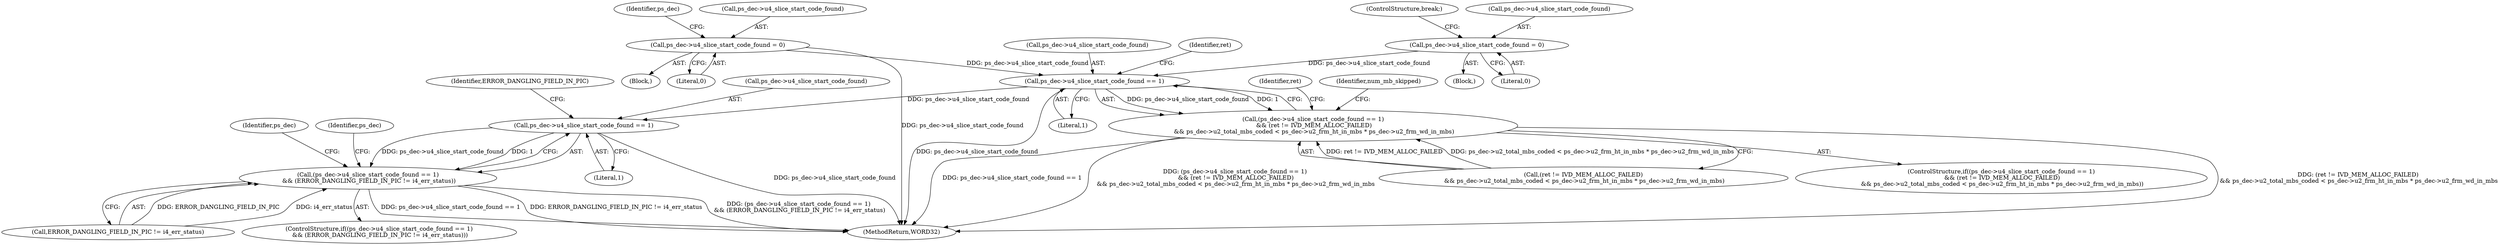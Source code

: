 digraph "0_Android_7554755536019e439433c515eeb44e701fb3bfb2@pointer" {
"1001466" [label="(Call,ps_dec->u4_slice_start_code_found == 1)"];
"1001332" [label="(Call,ps_dec->u4_slice_start_code_found = 0)"];
"1000524" [label="(Call,ps_dec->u4_slice_start_code_found = 0)"];
"1001465" [label="(Call,(ps_dec->u4_slice_start_code_found == 1)\n && (ret != IVD_MEM_ALLOC_FAILED)\n && ps_dec->u2_total_mbs_coded < ps_dec->u2_frm_ht_in_mbs * ps_dec->u2_frm_wd_in_mbs)"];
"1001808" [label="(Call,ps_dec->u4_slice_start_code_found == 1)"];
"1001807" [label="(Call,(ps_dec->u4_slice_start_code_found == 1)\n && (ERROR_DANGLING_FIELD_IN_PIC != i4_err_status))"];
"1001809" [label="(Call,ps_dec->u4_slice_start_code_found)"];
"1001813" [label="(Call,ERROR_DANGLING_FIELD_IN_PIC != i4_err_status)"];
"1001467" [label="(Call,ps_dec->u4_slice_start_code_found)"];
"1001471" [label="(Call,(ret != IVD_MEM_ALLOC_FAILED)\n && ps_dec->u2_total_mbs_coded < ps_dec->u2_frm_ht_in_mbs * ps_dec->u2_frm_wd_in_mbs)"];
"1001807" [label="(Call,(ps_dec->u4_slice_start_code_found == 1)\n && (ERROR_DANGLING_FIELD_IN_PIC != i4_err_status))"];
"1000524" [label="(Call,ps_dec->u4_slice_start_code_found = 0)"];
"1001470" [label="(Literal,1)"];
"1001332" [label="(Call,ps_dec->u4_slice_start_code_found = 0)"];
"1001473" [label="(Identifier,ret)"];
"1001337" [label="(ControlStructure,break;)"];
"1001465" [label="(Call,(ps_dec->u4_slice_start_code_found == 1)\n && (ret != IVD_MEM_ALLOC_FAILED)\n && ps_dec->u2_total_mbs_coded < ps_dec->u2_frm_ht_in_mbs * ps_dec->u2_frm_wd_in_mbs)"];
"1002142" [label="(MethodReturn,WORD32)"];
"1000151" [label="(Block,)"];
"1000528" [label="(Literal,0)"];
"1001466" [label="(Call,ps_dec->u4_slice_start_code_found == 1)"];
"1001806" [label="(ControlStructure,if((ps_dec->u4_slice_start_code_found == 1)\n && (ERROR_DANGLING_FIELD_IN_PIC != i4_err_status)))"];
"1001553" [label="(Identifier,ret)"];
"1001812" [label="(Literal,1)"];
"1001976" [label="(Identifier,ps_dec)"];
"1001820" [label="(Identifier,ps_dec)"];
"1001464" [label="(ControlStructure,if((ps_dec->u4_slice_start_code_found == 1)\n && (ret != IVD_MEM_ALLOC_FAILED)\n && ps_dec->u2_total_mbs_coded < ps_dec->u2_frm_ht_in_mbs * ps_dec->u2_frm_wd_in_mbs))"];
"1001808" [label="(Call,ps_dec->u4_slice_start_code_found == 1)"];
"1001336" [label="(Literal,0)"];
"1001814" [label="(Identifier,ERROR_DANGLING_FIELD_IN_PIC)"];
"1000533" [label="(Identifier,ps_dec)"];
"1000525" [label="(Call,ps_dec->u4_slice_start_code_found)"];
"1001492" [label="(Identifier,num_mb_skipped)"];
"1001333" [label="(Call,ps_dec->u4_slice_start_code_found)"];
"1001331" [label="(Block,)"];
"1001466" -> "1001465"  [label="AST: "];
"1001466" -> "1001470"  [label="CFG: "];
"1001467" -> "1001466"  [label="AST: "];
"1001470" -> "1001466"  [label="AST: "];
"1001473" -> "1001466"  [label="CFG: "];
"1001465" -> "1001466"  [label="CFG: "];
"1001466" -> "1002142"  [label="DDG: ps_dec->u4_slice_start_code_found"];
"1001466" -> "1001465"  [label="DDG: ps_dec->u4_slice_start_code_found"];
"1001466" -> "1001465"  [label="DDG: 1"];
"1001332" -> "1001466"  [label="DDG: ps_dec->u4_slice_start_code_found"];
"1000524" -> "1001466"  [label="DDG: ps_dec->u4_slice_start_code_found"];
"1001466" -> "1001808"  [label="DDG: ps_dec->u4_slice_start_code_found"];
"1001332" -> "1001331"  [label="AST: "];
"1001332" -> "1001336"  [label="CFG: "];
"1001333" -> "1001332"  [label="AST: "];
"1001336" -> "1001332"  [label="AST: "];
"1001337" -> "1001332"  [label="CFG: "];
"1000524" -> "1000151"  [label="AST: "];
"1000524" -> "1000528"  [label="CFG: "];
"1000525" -> "1000524"  [label="AST: "];
"1000528" -> "1000524"  [label="AST: "];
"1000533" -> "1000524"  [label="CFG: "];
"1000524" -> "1002142"  [label="DDG: ps_dec->u4_slice_start_code_found"];
"1001465" -> "1001464"  [label="AST: "];
"1001465" -> "1001471"  [label="CFG: "];
"1001471" -> "1001465"  [label="AST: "];
"1001492" -> "1001465"  [label="CFG: "];
"1001553" -> "1001465"  [label="CFG: "];
"1001465" -> "1002142"  [label="DDG: ps_dec->u4_slice_start_code_found == 1"];
"1001465" -> "1002142"  [label="DDG: (ps_dec->u4_slice_start_code_found == 1)\n && (ret != IVD_MEM_ALLOC_FAILED)\n && ps_dec->u2_total_mbs_coded < ps_dec->u2_frm_ht_in_mbs * ps_dec->u2_frm_wd_in_mbs"];
"1001465" -> "1002142"  [label="DDG: (ret != IVD_MEM_ALLOC_FAILED)\n && ps_dec->u2_total_mbs_coded < ps_dec->u2_frm_ht_in_mbs * ps_dec->u2_frm_wd_in_mbs"];
"1001471" -> "1001465"  [label="DDG: ret != IVD_MEM_ALLOC_FAILED"];
"1001471" -> "1001465"  [label="DDG: ps_dec->u2_total_mbs_coded < ps_dec->u2_frm_ht_in_mbs * ps_dec->u2_frm_wd_in_mbs"];
"1001808" -> "1001807"  [label="AST: "];
"1001808" -> "1001812"  [label="CFG: "];
"1001809" -> "1001808"  [label="AST: "];
"1001812" -> "1001808"  [label="AST: "];
"1001814" -> "1001808"  [label="CFG: "];
"1001807" -> "1001808"  [label="CFG: "];
"1001808" -> "1002142"  [label="DDG: ps_dec->u4_slice_start_code_found"];
"1001808" -> "1001807"  [label="DDG: ps_dec->u4_slice_start_code_found"];
"1001808" -> "1001807"  [label="DDG: 1"];
"1001807" -> "1001806"  [label="AST: "];
"1001807" -> "1001813"  [label="CFG: "];
"1001813" -> "1001807"  [label="AST: "];
"1001820" -> "1001807"  [label="CFG: "];
"1001976" -> "1001807"  [label="CFG: "];
"1001807" -> "1002142"  [label="DDG: ps_dec->u4_slice_start_code_found == 1"];
"1001807" -> "1002142"  [label="DDG: ERROR_DANGLING_FIELD_IN_PIC != i4_err_status"];
"1001807" -> "1002142"  [label="DDG: (ps_dec->u4_slice_start_code_found == 1)\n && (ERROR_DANGLING_FIELD_IN_PIC != i4_err_status)"];
"1001813" -> "1001807"  [label="DDG: ERROR_DANGLING_FIELD_IN_PIC"];
"1001813" -> "1001807"  [label="DDG: i4_err_status"];
}
